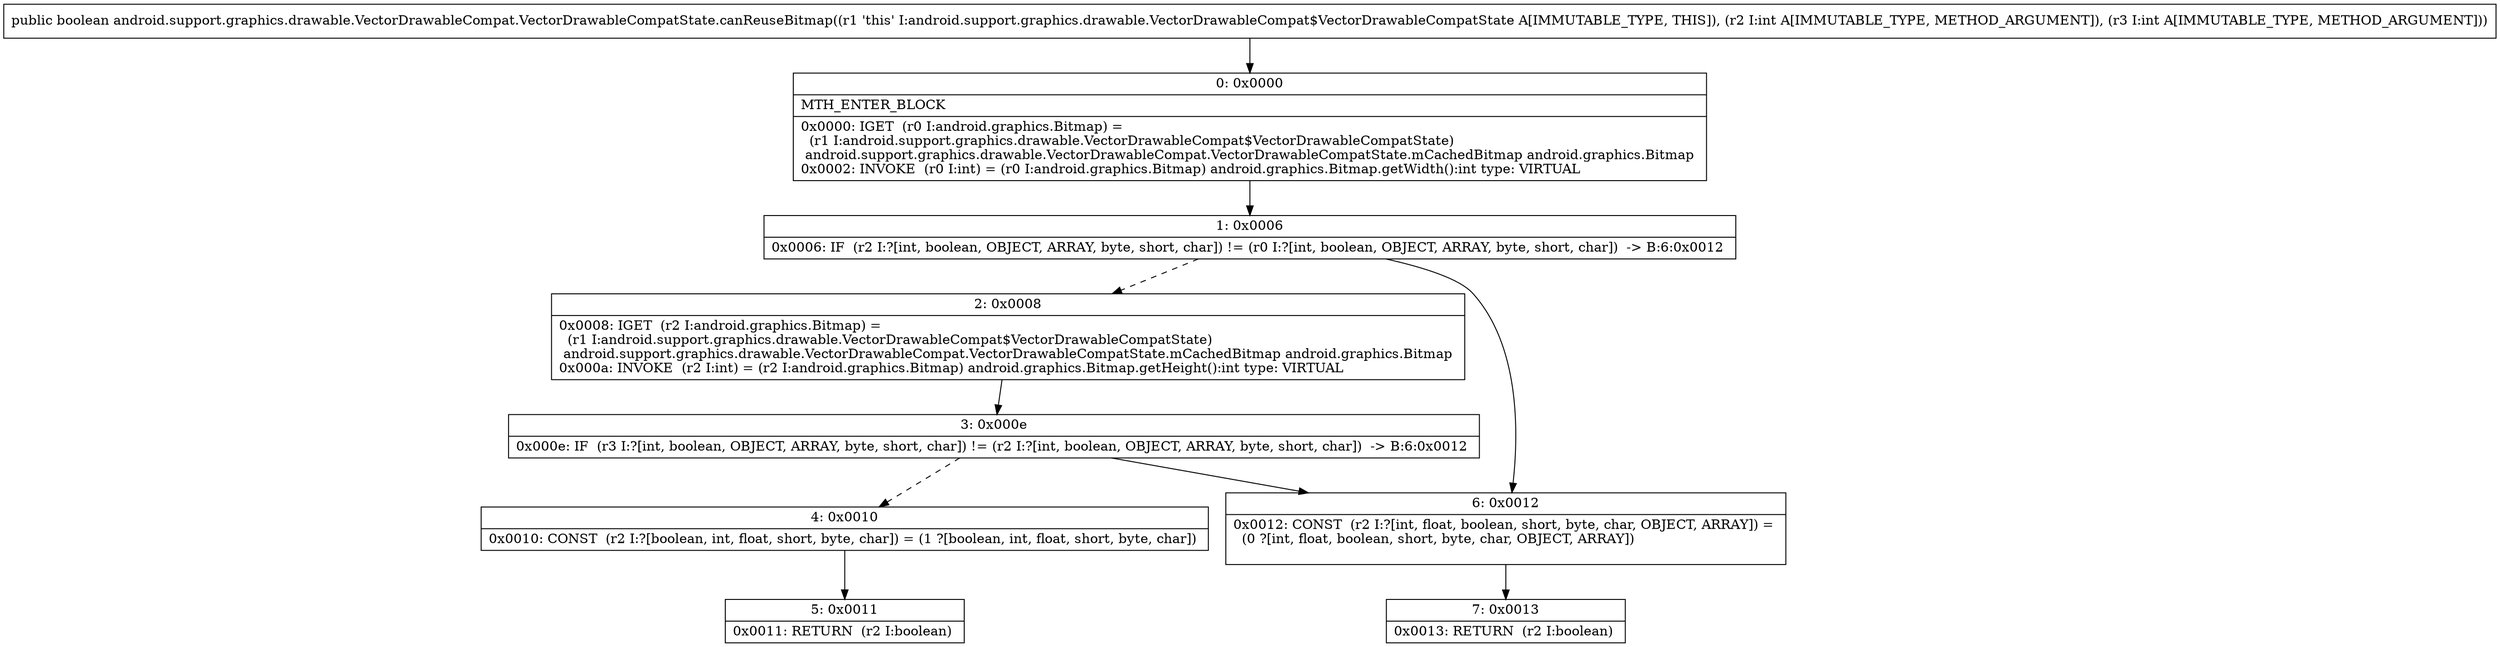 digraph "CFG forandroid.support.graphics.drawable.VectorDrawableCompat.VectorDrawableCompatState.canReuseBitmap(II)Z" {
Node_0 [shape=record,label="{0\:\ 0x0000|MTH_ENTER_BLOCK\l|0x0000: IGET  (r0 I:android.graphics.Bitmap) = \l  (r1 I:android.support.graphics.drawable.VectorDrawableCompat$VectorDrawableCompatState)\l android.support.graphics.drawable.VectorDrawableCompat.VectorDrawableCompatState.mCachedBitmap android.graphics.Bitmap \l0x0002: INVOKE  (r0 I:int) = (r0 I:android.graphics.Bitmap) android.graphics.Bitmap.getWidth():int type: VIRTUAL \l}"];
Node_1 [shape=record,label="{1\:\ 0x0006|0x0006: IF  (r2 I:?[int, boolean, OBJECT, ARRAY, byte, short, char]) != (r0 I:?[int, boolean, OBJECT, ARRAY, byte, short, char])  \-\> B:6:0x0012 \l}"];
Node_2 [shape=record,label="{2\:\ 0x0008|0x0008: IGET  (r2 I:android.graphics.Bitmap) = \l  (r1 I:android.support.graphics.drawable.VectorDrawableCompat$VectorDrawableCompatState)\l android.support.graphics.drawable.VectorDrawableCompat.VectorDrawableCompatState.mCachedBitmap android.graphics.Bitmap \l0x000a: INVOKE  (r2 I:int) = (r2 I:android.graphics.Bitmap) android.graphics.Bitmap.getHeight():int type: VIRTUAL \l}"];
Node_3 [shape=record,label="{3\:\ 0x000e|0x000e: IF  (r3 I:?[int, boolean, OBJECT, ARRAY, byte, short, char]) != (r2 I:?[int, boolean, OBJECT, ARRAY, byte, short, char])  \-\> B:6:0x0012 \l}"];
Node_4 [shape=record,label="{4\:\ 0x0010|0x0010: CONST  (r2 I:?[boolean, int, float, short, byte, char]) = (1 ?[boolean, int, float, short, byte, char]) \l}"];
Node_5 [shape=record,label="{5\:\ 0x0011|0x0011: RETURN  (r2 I:boolean) \l}"];
Node_6 [shape=record,label="{6\:\ 0x0012|0x0012: CONST  (r2 I:?[int, float, boolean, short, byte, char, OBJECT, ARRAY]) = \l  (0 ?[int, float, boolean, short, byte, char, OBJECT, ARRAY])\l \l}"];
Node_7 [shape=record,label="{7\:\ 0x0013|0x0013: RETURN  (r2 I:boolean) \l}"];
MethodNode[shape=record,label="{public boolean android.support.graphics.drawable.VectorDrawableCompat.VectorDrawableCompatState.canReuseBitmap((r1 'this' I:android.support.graphics.drawable.VectorDrawableCompat$VectorDrawableCompatState A[IMMUTABLE_TYPE, THIS]), (r2 I:int A[IMMUTABLE_TYPE, METHOD_ARGUMENT]), (r3 I:int A[IMMUTABLE_TYPE, METHOD_ARGUMENT])) }"];
MethodNode -> Node_0;
Node_0 -> Node_1;
Node_1 -> Node_2[style=dashed];
Node_1 -> Node_6;
Node_2 -> Node_3;
Node_3 -> Node_4[style=dashed];
Node_3 -> Node_6;
Node_4 -> Node_5;
Node_6 -> Node_7;
}

